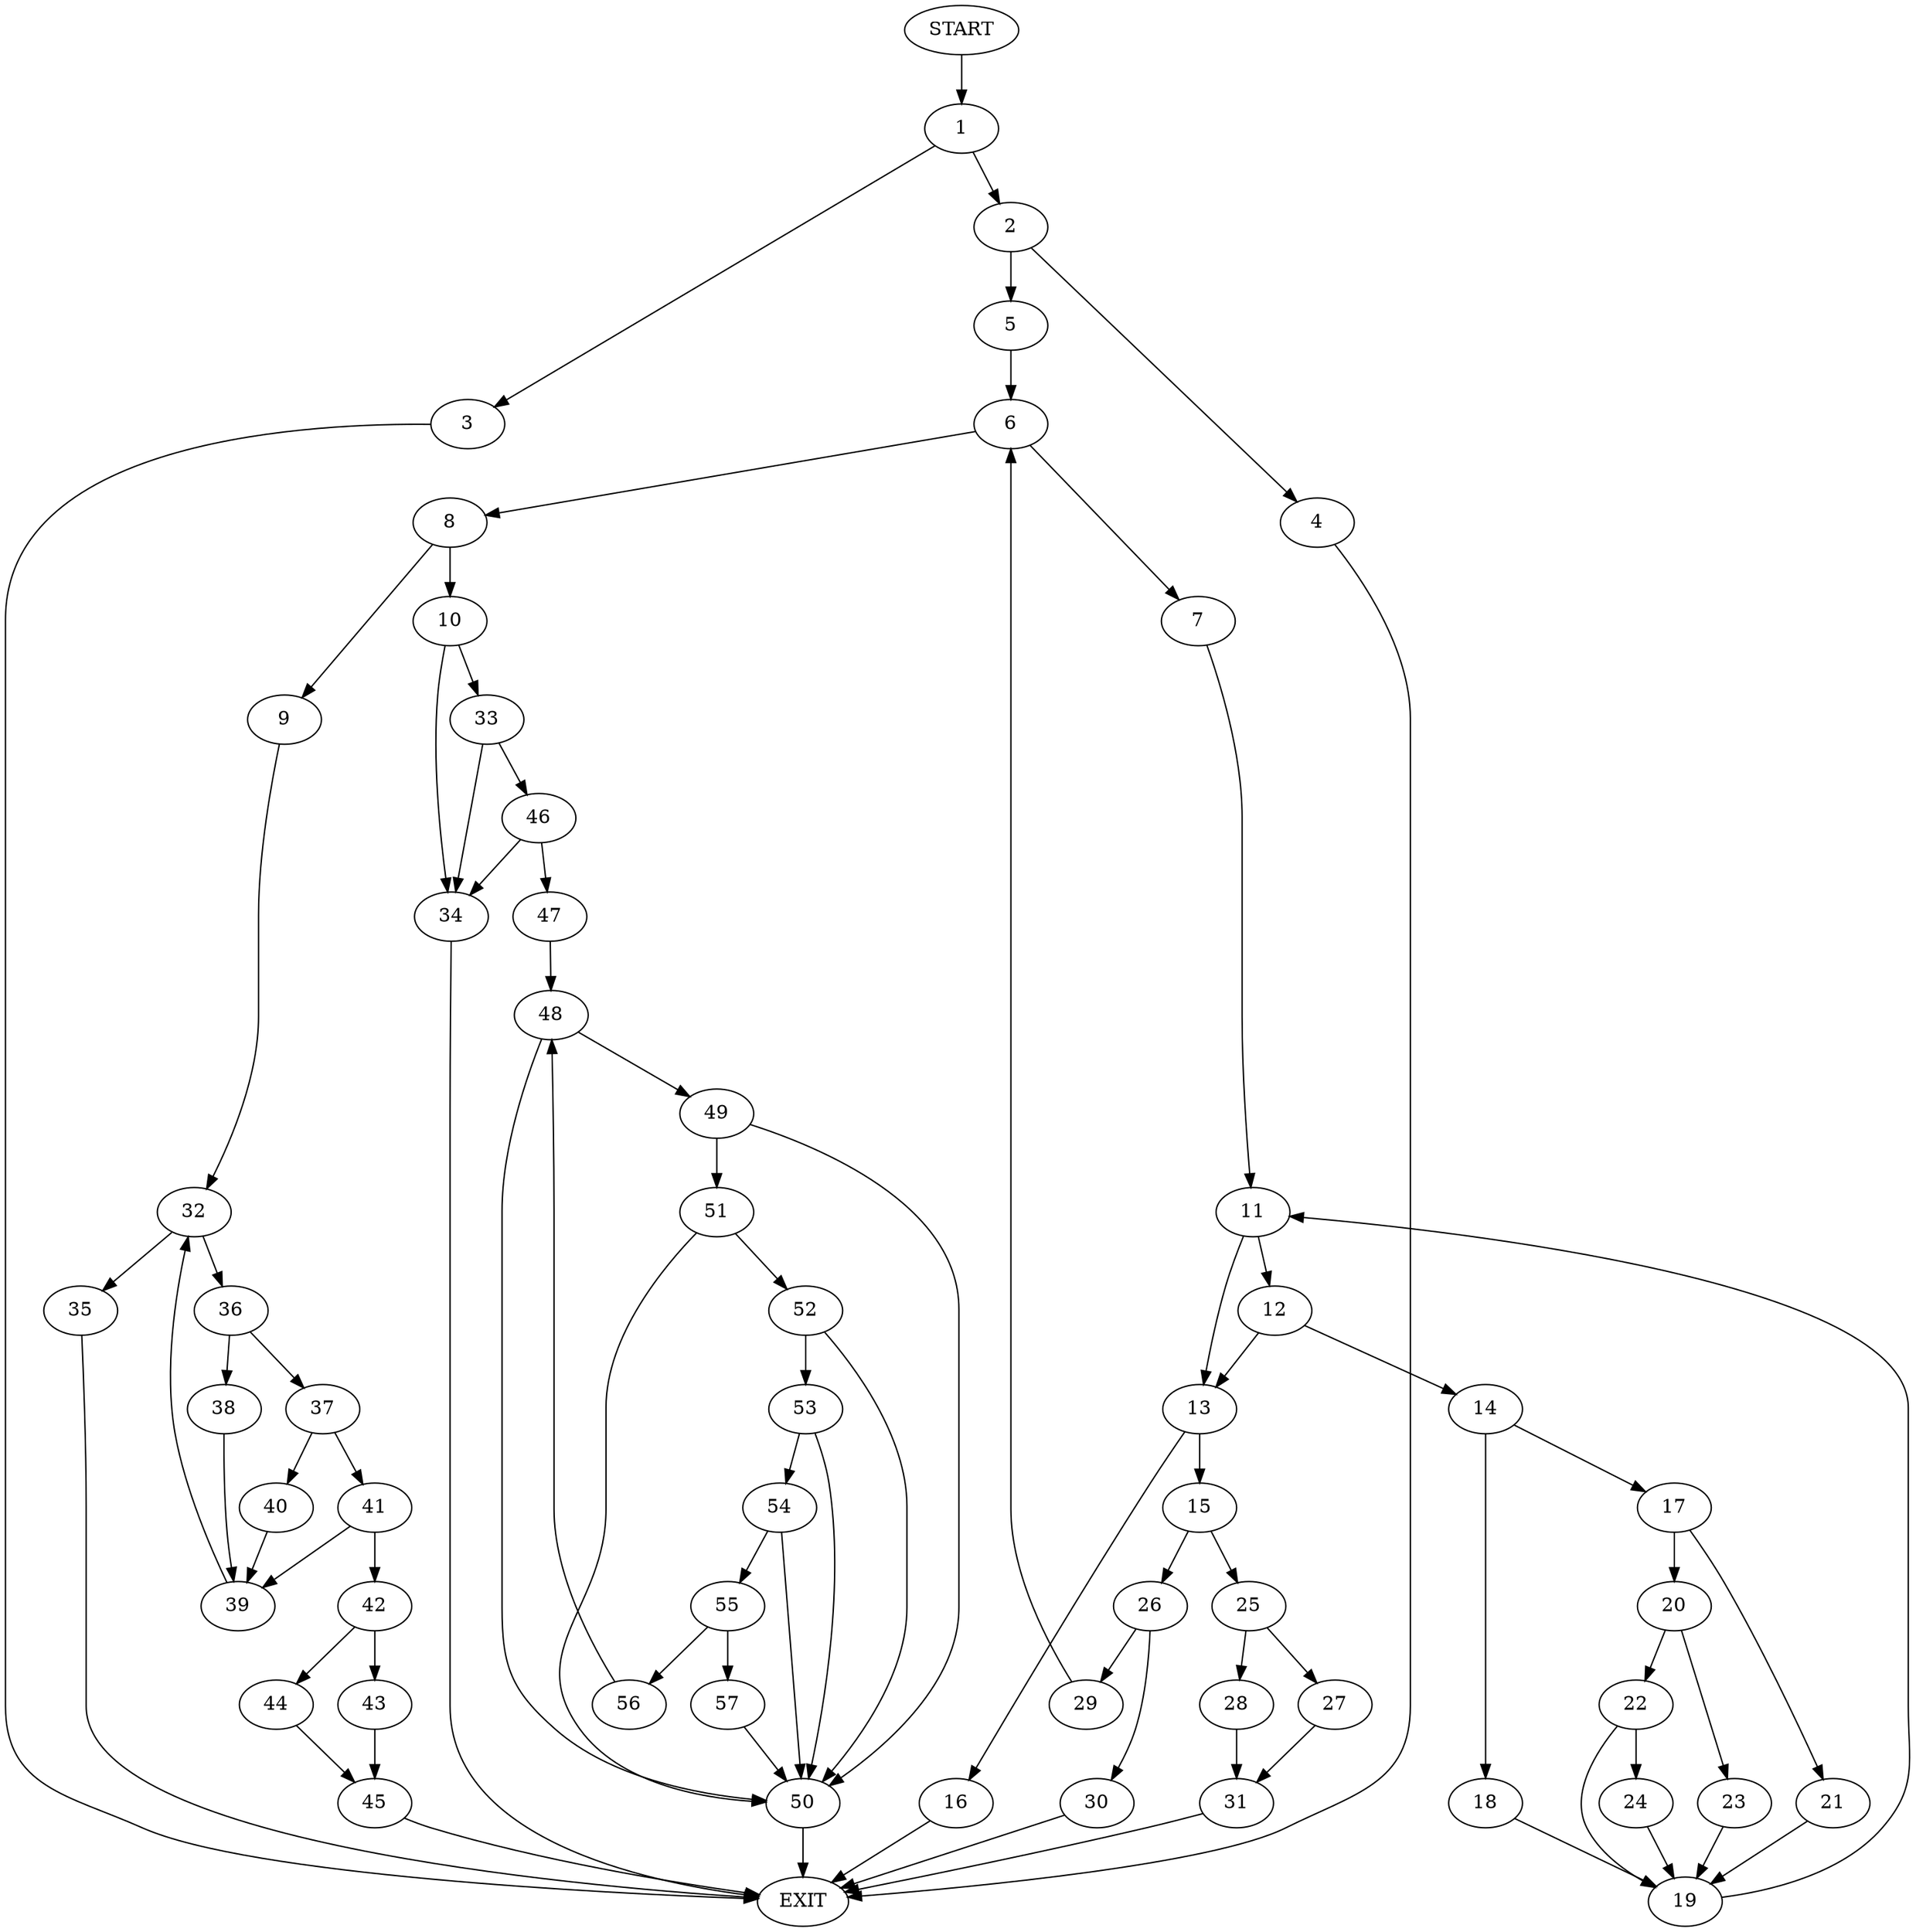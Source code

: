 digraph {
0 [label="START"]
58 [label="EXIT"]
0 -> 1
1 -> 2
1 -> 3
2 -> 4
2 -> 5
3 -> 58
4 -> 58
5 -> 6
6 -> 7
6 -> 8
8 -> 9
8 -> 10
7 -> 11
11 -> 12
11 -> 13
12 -> 13
12 -> 14
13 -> 15
13 -> 16
14 -> 17
14 -> 18
18 -> 19
17 -> 20
17 -> 21
19 -> 11
21 -> 19
20 -> 22
20 -> 23
23 -> 19
22 -> 24
22 -> 19
24 -> 19
16 -> 58
15 -> 25
15 -> 26
25 -> 27
25 -> 28
26 -> 29
26 -> 30
28 -> 31
27 -> 31
31 -> 58
29 -> 6
30 -> 58
9 -> 32
10 -> 33
10 -> 34
32 -> 35
32 -> 36
35 -> 58
36 -> 37
36 -> 38
38 -> 39
37 -> 40
37 -> 41
39 -> 32
41 -> 39
41 -> 42
40 -> 39
42 -> 43
42 -> 44
43 -> 45
44 -> 45
45 -> 58
34 -> 58
33 -> 34
33 -> 46
46 -> 47
46 -> 34
47 -> 48
48 -> 49
48 -> 50
49 -> 51
49 -> 50
50 -> 58
51 -> 52
51 -> 50
52 -> 53
52 -> 50
53 -> 50
53 -> 54
54 -> 55
54 -> 50
55 -> 56
55 -> 57
56 -> 48
57 -> 50
}
